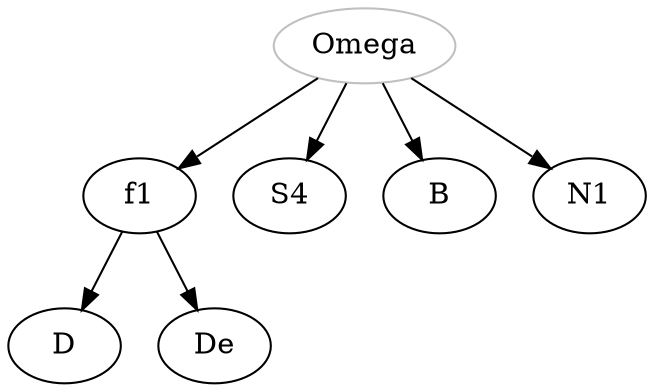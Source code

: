 digraph {
Omega[color="grey"];
Omega->f1;
f1->D;
f1->De;
Omega->S4[style=uncert];
Omega->B;
Omega->N1;
}
